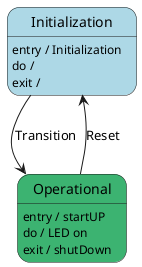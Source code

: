 @startuml State 1

state "Initialization" as I #LightBlue
I : entry / Initialization
I : do / 
I : exit / 

state "Operational" as O #MediumSeaGreen
O : entry / startUP
O : do / LED on
O : exit / shutDown


O --> I : Reset

I --> O : Transition

@enduml